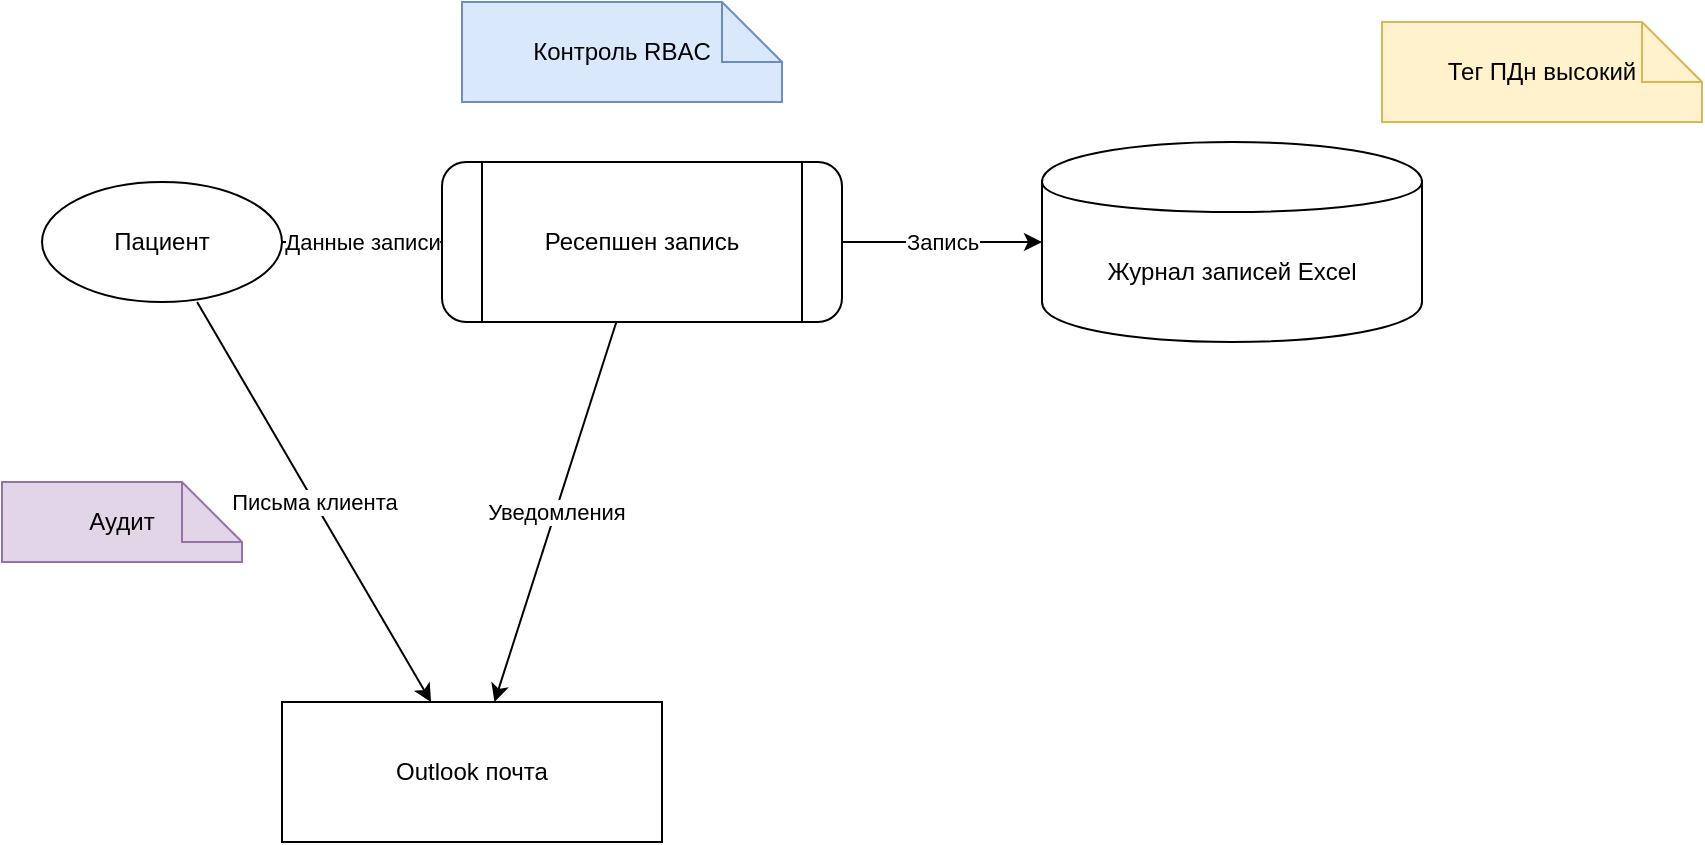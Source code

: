 <mxfile version="28.0.4">
  <diagram id="d1" name="Запись пациента">
    <mxGraphModel dx="2066" dy="1201" grid="1" gridSize="10" guides="1" tooltips="1" connect="1" arrows="1" fold="1" page="1" pageScale="1" pageWidth="1200" pageHeight="800" math="0" shadow="0">
      <root>
        <mxCell id="0" />
        <mxCell id="1" parent="0" />
        <mxCell id="pat" value="Пациент" style="shape=ellipse;whiteSpace=wrap;html=1;" parent="1" vertex="1">
          <mxGeometry x="40" y="200" width="120" height="60" as="geometry" />
        </mxCell>
        <mxCell id="proc" value="Ресепшен запись" style="shape=process;rounded=1;whiteSpace=wrap;html=1;" parent="1" vertex="1">
          <mxGeometry x="240" y="190" width="200" height="80" as="geometry" />
        </mxCell>
        <mxCell id="excel" value="Журнал записей Excel" style="shape=cylinder;whiteSpace=wrap;html=1;boundedLbl=1;" parent="1" vertex="1">
          <mxGeometry x="540" y="180" width="190" height="100" as="geometry" />
        </mxCell>
        <mxCell id="mail" value="Outlook почта" style="shape=rectangle;whiteSpace=wrap;html=1;" parent="1" vertex="1">
          <mxGeometry x="160" y="460" width="190" height="70" as="geometry" />
        </mxCell>
        <mxCell id="e1" value="Данные записи" style="endArrow=classic;html=1;" parent="1" source="pat" target="proc" edge="1">
          <mxGeometry relative="1" as="geometry" />
        </mxCell>
        <mxCell id="e2" value="Запись" style="endArrow=classic;html=1;" parent="1" source="proc" target="excel" edge="1">
          <mxGeometry relative="1" as="geometry" />
        </mxCell>
        <mxCell id="e3" value="Уведомления" style="endArrow=classic;html=1;" parent="1" source="proc" target="mail" edge="1">
          <mxGeometry relative="1" as="geometry" />
        </mxCell>
        <mxCell id="e4" value="Письма клиента" style="endArrow=classic;html=1;" parent="1" source="pat" target="mail" edge="1">
          <mxGeometry relative="1" as="geometry" />
        </mxCell>
        <mxCell id="tag1" value="Тег ПДн высокий" style="shape=note;whiteSpace=wrap;html=1;fillColor=#fff2cc;strokeColor=#d6b656;" parent="1" vertex="1">
          <mxGeometry x="710" y="120" width="160" height="50" as="geometry" />
        </mxCell>
        <mxCell id="ctrl1" value="Контроль RBAC" style="shape=note;whiteSpace=wrap;html=1;fillColor=#dae8fc;strokeColor=#6c8ebf;" parent="1" vertex="1">
          <mxGeometry x="250" y="110" width="160" height="50" as="geometry" />
        </mxCell>
        <mxCell id="ctrl2" value="Аудит" style="shape=note;whiteSpace=wrap;html=1;fillColor=#e1d5e7;strokeColor=#9673a6;" parent="1" vertex="1">
          <mxGeometry x="20" y="350" width="120" height="40" as="geometry" />
        </mxCell>
      </root>
    </mxGraphModel>
  </diagram>
</mxfile>
